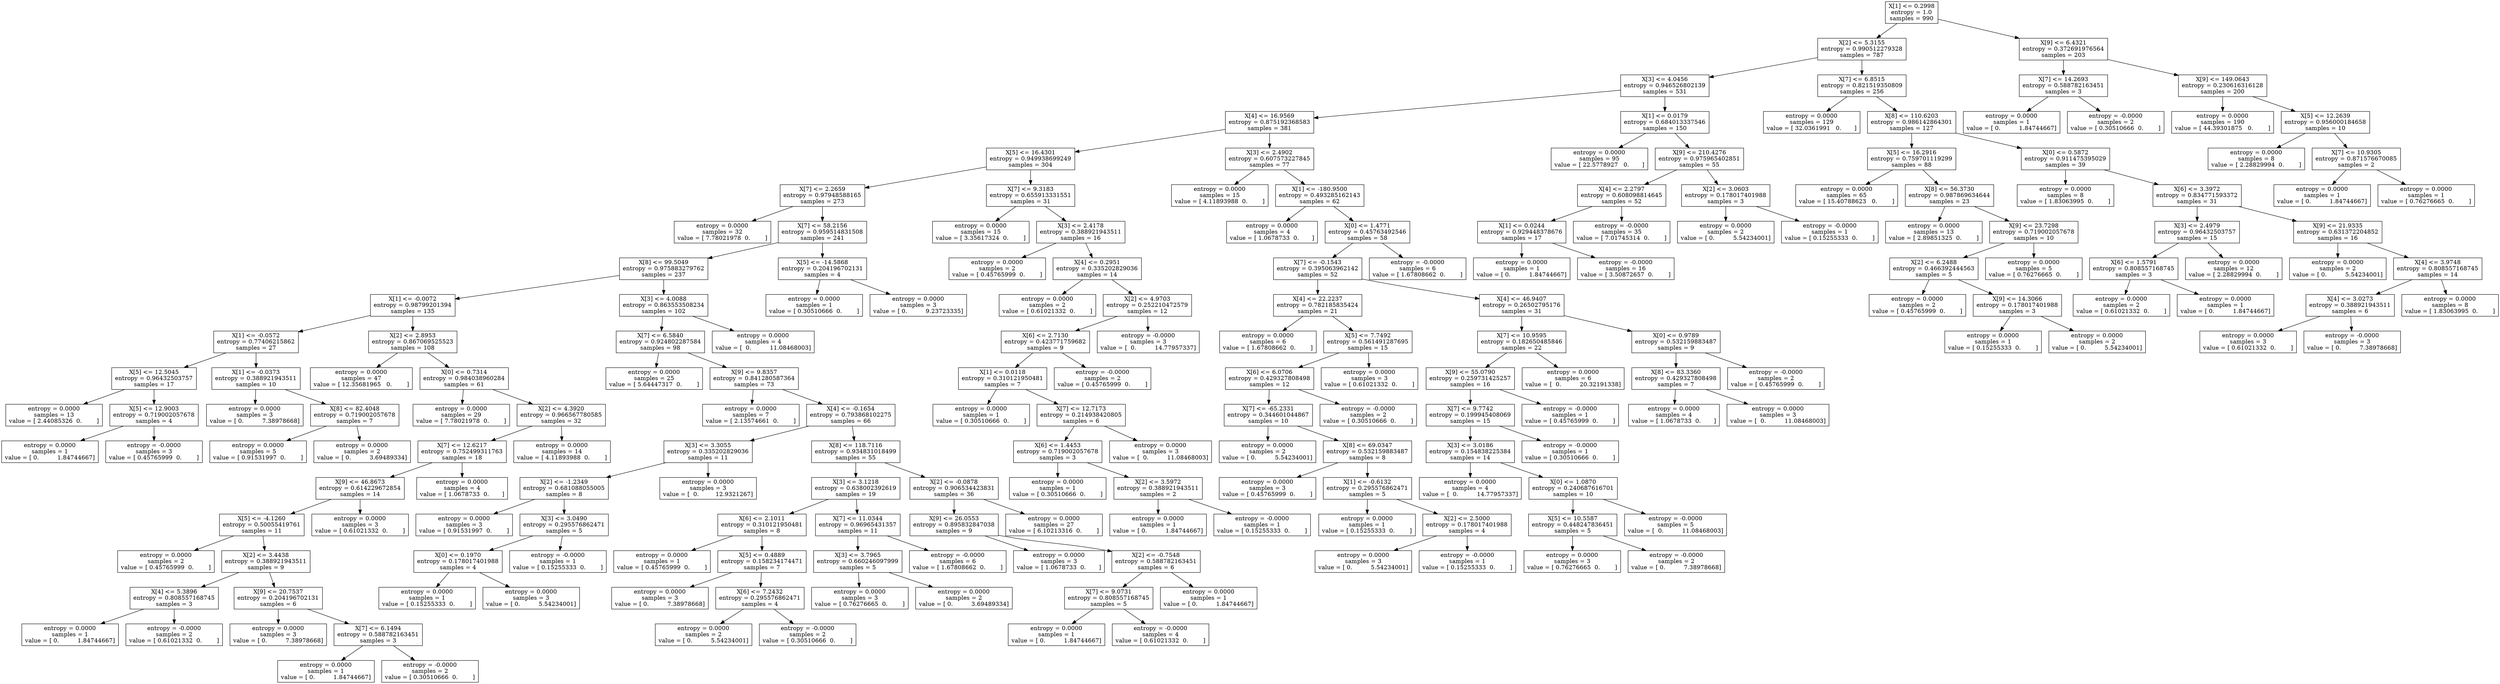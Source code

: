 digraph Tree {
0 [label="X[1] <= 0.2998\nentropy = 1.0\nsamples = 990", shape="box"] ;
1 [label="X[2] <= 5.3155\nentropy = 0.990512279328\nsamples = 787", shape="box"] ;
0 -> 1 ;
2 [label="X[3] <= 4.0456\nentropy = 0.946526802139\nsamples = 531", shape="box"] ;
1 -> 2 ;
3 [label="X[4] <= 16.9569\nentropy = 0.875192368583\nsamples = 381", shape="box"] ;
2 -> 3 ;
4 [label="X[5] <= 16.4301\nentropy = 0.949938699249\nsamples = 304", shape="box"] ;
3 -> 4 ;
5 [label="X[7] <= 2.2659\nentropy = 0.97948588165\nsamples = 273", shape="box"] ;
4 -> 5 ;
6 [label="entropy = 0.0000\nsamples = 32\nvalue = [ 7.78021978  0.        ]", shape="box"] ;
5 -> 6 ;
7 [label="X[7] <= 58.2156\nentropy = 0.959514831508\nsamples = 241", shape="box"] ;
5 -> 7 ;
8 [label="X[8] <= 99.5049\nentropy = 0.975883279762\nsamples = 237", shape="box"] ;
7 -> 8 ;
9 [label="X[1] <= -0.0072\nentropy = 0.98799201394\nsamples = 135", shape="box"] ;
8 -> 9 ;
10 [label="X[1] <= -0.0572\nentropy = 0.77406215862\nsamples = 27", shape="box"] ;
9 -> 10 ;
11 [label="X[5] <= 12.5045\nentropy = 0.96432503757\nsamples = 17", shape="box"] ;
10 -> 11 ;
12 [label="entropy = 0.0000\nsamples = 13\nvalue = [ 2.44085326  0.        ]", shape="box"] ;
11 -> 12 ;
13 [label="X[5] <= 12.9003\nentropy = 0.719002057678\nsamples = 4", shape="box"] ;
11 -> 13 ;
14 [label="entropy = 0.0000\nsamples = 1\nvalue = [ 0.          1.84744667]", shape="box"] ;
13 -> 14 ;
15 [label="entropy = -0.0000\nsamples = 3\nvalue = [ 0.45765999  0.        ]", shape="box"] ;
13 -> 15 ;
16 [label="X[1] <= -0.0373\nentropy = 0.388921943511\nsamples = 10", shape="box"] ;
10 -> 16 ;
17 [label="entropy = 0.0000\nsamples = 3\nvalue = [ 0.          7.38978668]", shape="box"] ;
16 -> 17 ;
18 [label="X[8] <= 82.4048\nentropy = 0.719002057678\nsamples = 7", shape="box"] ;
16 -> 18 ;
19 [label="entropy = 0.0000\nsamples = 5\nvalue = [ 0.91531997  0.        ]", shape="box"] ;
18 -> 19 ;
20 [label="entropy = 0.0000\nsamples = 2\nvalue = [ 0.          3.69489334]", shape="box"] ;
18 -> 20 ;
21 [label="X[2] <= 2.8953\nentropy = 0.867069525523\nsamples = 108", shape="box"] ;
9 -> 21 ;
22 [label="entropy = 0.0000\nsamples = 47\nvalue = [ 12.35681965   0.        ]", shape="box"] ;
21 -> 22 ;
23 [label="X[0] <= 0.7314\nentropy = 0.984038960284\nsamples = 61", shape="box"] ;
21 -> 23 ;
24 [label="entropy = 0.0000\nsamples = 29\nvalue = [ 7.78021978  0.        ]", shape="box"] ;
23 -> 24 ;
25 [label="X[2] <= 4.3920\nentropy = 0.966567780585\nsamples = 32", shape="box"] ;
23 -> 25 ;
26 [label="X[7] <= 12.6217\nentropy = 0.752499311763\nsamples = 18", shape="box"] ;
25 -> 26 ;
27 [label="X[9] <= 46.8673\nentropy = 0.614229672854\nsamples = 14", shape="box"] ;
26 -> 27 ;
28 [label="X[5] <= -4.1260\nentropy = 0.50055419761\nsamples = 11", shape="box"] ;
27 -> 28 ;
29 [label="entropy = 0.0000\nsamples = 2\nvalue = [ 0.45765999  0.        ]", shape="box"] ;
28 -> 29 ;
30 [label="X[2] <= 3.4438\nentropy = 0.388921943511\nsamples = 9", shape="box"] ;
28 -> 30 ;
31 [label="X[4] <= 5.3896\nentropy = 0.808557168745\nsamples = 3", shape="box"] ;
30 -> 31 ;
32 [label="entropy = 0.0000\nsamples = 1\nvalue = [ 0.          1.84744667]", shape="box"] ;
31 -> 32 ;
33 [label="entropy = -0.0000\nsamples = 2\nvalue = [ 0.61021332  0.        ]", shape="box"] ;
31 -> 33 ;
34 [label="X[9] <= 20.7537\nentropy = 0.204196702131\nsamples = 6", shape="box"] ;
30 -> 34 ;
35 [label="entropy = 0.0000\nsamples = 3\nvalue = [ 0.          7.38978668]", shape="box"] ;
34 -> 35 ;
36 [label="X[7] <= 6.1494\nentropy = 0.588782163451\nsamples = 3", shape="box"] ;
34 -> 36 ;
37 [label="entropy = 0.0000\nsamples = 1\nvalue = [ 0.          1.84744667]", shape="box"] ;
36 -> 37 ;
38 [label="entropy = -0.0000\nsamples = 2\nvalue = [ 0.30510666  0.        ]", shape="box"] ;
36 -> 38 ;
39 [label="entropy = 0.0000\nsamples = 3\nvalue = [ 0.61021332  0.        ]", shape="box"] ;
27 -> 39 ;
40 [label="entropy = 0.0000\nsamples = 4\nvalue = [ 1.0678733  0.       ]", shape="box"] ;
26 -> 40 ;
41 [label="entropy = 0.0000\nsamples = 14\nvalue = [ 4.11893988  0.        ]", shape="box"] ;
25 -> 41 ;
42 [label="X[3] <= 4.0088\nentropy = 0.863553508234\nsamples = 102", shape="box"] ;
8 -> 42 ;
43 [label="X[7] <= 6.5840\nentropy = 0.924802287584\nsamples = 98", shape="box"] ;
42 -> 43 ;
44 [label="entropy = 0.0000\nsamples = 25\nvalue = [ 5.64447317  0.        ]", shape="box"] ;
43 -> 44 ;
45 [label="X[9] <= 9.8357\nentropy = 0.841280587364\nsamples = 73", shape="box"] ;
43 -> 45 ;
46 [label="entropy = 0.0000\nsamples = 7\nvalue = [ 2.13574661  0.        ]", shape="box"] ;
45 -> 46 ;
47 [label="X[4] <= -0.1654\nentropy = 0.793868102275\nsamples = 66", shape="box"] ;
45 -> 47 ;
48 [label="X[3] <= 3.3055\nentropy = 0.335202829036\nsamples = 11", shape="box"] ;
47 -> 48 ;
49 [label="X[2] <= -1.2349\nentropy = 0.681088055005\nsamples = 8", shape="box"] ;
48 -> 49 ;
50 [label="entropy = 0.0000\nsamples = 3\nvalue = [ 0.91531997  0.        ]", shape="box"] ;
49 -> 50 ;
51 [label="X[3] <= 3.0490\nentropy = 0.295576862471\nsamples = 5", shape="box"] ;
49 -> 51 ;
52 [label="X[0] <= 0.1970\nentropy = 0.178017401988\nsamples = 4", shape="box"] ;
51 -> 52 ;
53 [label="entropy = 0.0000\nsamples = 1\nvalue = [ 0.15255333  0.        ]", shape="box"] ;
52 -> 53 ;
54 [label="entropy = 0.0000\nsamples = 3\nvalue = [ 0.          5.54234001]", shape="box"] ;
52 -> 54 ;
55 [label="entropy = -0.0000\nsamples = 1\nvalue = [ 0.15255333  0.        ]", shape="box"] ;
51 -> 55 ;
56 [label="entropy = 0.0000\nsamples = 3\nvalue = [  0.         12.9321267]", shape="box"] ;
48 -> 56 ;
57 [label="X[8] <= 118.7116\nentropy = 0.934831018499\nsamples = 55", shape="box"] ;
47 -> 57 ;
58 [label="X[3] <= 3.1218\nentropy = 0.638002392619\nsamples = 19", shape="box"] ;
57 -> 58 ;
59 [label="X[6] <= 2.1011\nentropy = 0.310121950481\nsamples = 8", shape="box"] ;
58 -> 59 ;
60 [label="entropy = 0.0000\nsamples = 1\nvalue = [ 0.45765999  0.        ]", shape="box"] ;
59 -> 60 ;
61 [label="X[5] <= 0.4889\nentropy = 0.158234174471\nsamples = 7", shape="box"] ;
59 -> 61 ;
62 [label="entropy = 0.0000\nsamples = 3\nvalue = [ 0.          7.38978668]", shape="box"] ;
61 -> 62 ;
63 [label="X[6] <= 7.2432\nentropy = 0.295576862471\nsamples = 4", shape="box"] ;
61 -> 63 ;
64 [label="entropy = 0.0000\nsamples = 2\nvalue = [ 0.          5.54234001]", shape="box"] ;
63 -> 64 ;
65 [label="entropy = -0.0000\nsamples = 2\nvalue = [ 0.30510666  0.        ]", shape="box"] ;
63 -> 65 ;
66 [label="X[7] <= 11.0344\nentropy = 0.96965431357\nsamples = 11", shape="box"] ;
58 -> 66 ;
67 [label="X[3] <= 3.7965\nentropy = 0.660246097999\nsamples = 5", shape="box"] ;
66 -> 67 ;
68 [label="entropy = 0.0000\nsamples = 3\nvalue = [ 0.76276665  0.        ]", shape="box"] ;
67 -> 68 ;
69 [label="entropy = 0.0000\nsamples = 2\nvalue = [ 0.          3.69489334]", shape="box"] ;
67 -> 69 ;
70 [label="entropy = -0.0000\nsamples = 6\nvalue = [ 1.67808662  0.        ]", shape="box"] ;
66 -> 70 ;
71 [label="X[2] <= -0.0878\nentropy = 0.906534423831\nsamples = 36", shape="box"] ;
57 -> 71 ;
72 [label="X[9] <= 26.0553\nentropy = 0.895832847038\nsamples = 9", shape="box"] ;
71 -> 72 ;
73 [label="entropy = 0.0000\nsamples = 3\nvalue = [ 1.0678733  0.       ]", shape="box"] ;
72 -> 73 ;
74 [label="X[2] <= -0.7548\nentropy = 0.588782163451\nsamples = 6", shape="box"] ;
72 -> 74 ;
75 [label="X[7] <= 9.0731\nentropy = 0.808557168745\nsamples = 5", shape="box"] ;
74 -> 75 ;
76 [label="entropy = 0.0000\nsamples = 1\nvalue = [ 0.          1.84744667]", shape="box"] ;
75 -> 76 ;
77 [label="entropy = -0.0000\nsamples = 4\nvalue = [ 0.61021332  0.        ]", shape="box"] ;
75 -> 77 ;
78 [label="entropy = 0.0000\nsamples = 1\nvalue = [ 0.          1.84744667]", shape="box"] ;
74 -> 78 ;
79 [label="entropy = 0.0000\nsamples = 27\nvalue = [ 6.10213316  0.        ]", shape="box"] ;
71 -> 79 ;
80 [label="entropy = 0.0000\nsamples = 4\nvalue = [  0.          11.08468003]", shape="box"] ;
42 -> 80 ;
81 [label="X[5] <= -14.5868\nentropy = 0.204196702131\nsamples = 4", shape="box"] ;
7 -> 81 ;
82 [label="entropy = 0.0000\nsamples = 1\nvalue = [ 0.30510666  0.        ]", shape="box"] ;
81 -> 82 ;
83 [label="entropy = 0.0000\nsamples = 3\nvalue = [ 0.          9.23723335]", shape="box"] ;
81 -> 83 ;
84 [label="X[7] <= 9.3183\nentropy = 0.655913331551\nsamples = 31", shape="box"] ;
4 -> 84 ;
85 [label="entropy = 0.0000\nsamples = 15\nvalue = [ 3.35617324  0.        ]", shape="box"] ;
84 -> 85 ;
86 [label="X[3] <= 2.4178\nentropy = 0.388921943511\nsamples = 16", shape="box"] ;
84 -> 86 ;
87 [label="entropy = 0.0000\nsamples = 2\nvalue = [ 0.45765999  0.        ]", shape="box"] ;
86 -> 87 ;
88 [label="X[4] <= 0.2951\nentropy = 0.335202829036\nsamples = 14", shape="box"] ;
86 -> 88 ;
89 [label="entropy = 0.0000\nsamples = 2\nvalue = [ 0.61021332  0.        ]", shape="box"] ;
88 -> 89 ;
90 [label="X[2] <= 4.9703\nentropy = 0.252210472579\nsamples = 12", shape="box"] ;
88 -> 90 ;
91 [label="X[6] <= 2.7130\nentropy = 0.423771759682\nsamples = 9", shape="box"] ;
90 -> 91 ;
92 [label="X[1] <= 0.0118\nentropy = 0.310121950481\nsamples = 7", shape="box"] ;
91 -> 92 ;
93 [label="entropy = 0.0000\nsamples = 1\nvalue = [ 0.30510666  0.        ]", shape="box"] ;
92 -> 93 ;
94 [label="X[7] <= 12.7173\nentropy = 0.214938420805\nsamples = 6", shape="box"] ;
92 -> 94 ;
95 [label="X[6] <= 1.4453\nentropy = 0.719002057678\nsamples = 3", shape="box"] ;
94 -> 95 ;
96 [label="entropy = 0.0000\nsamples = 1\nvalue = [ 0.30510666  0.        ]", shape="box"] ;
95 -> 96 ;
97 [label="X[2] <= 3.5972\nentropy = 0.388921943511\nsamples = 2", shape="box"] ;
95 -> 97 ;
98 [label="entropy = 0.0000\nsamples = 1\nvalue = [ 0.          1.84744667]", shape="box"] ;
97 -> 98 ;
99 [label="entropy = -0.0000\nsamples = 1\nvalue = [ 0.15255333  0.        ]", shape="box"] ;
97 -> 99 ;
100 [label="entropy = 0.0000\nsamples = 3\nvalue = [  0.          11.08468003]", shape="box"] ;
94 -> 100 ;
101 [label="entropy = -0.0000\nsamples = 2\nvalue = [ 0.45765999  0.        ]", shape="box"] ;
91 -> 101 ;
102 [label="entropy = -0.0000\nsamples = 3\nvalue = [  0.          14.77957337]", shape="box"] ;
90 -> 102 ;
103 [label="X[3] <= 2.4902\nentropy = 0.607573227845\nsamples = 77", shape="box"] ;
3 -> 103 ;
104 [label="entropy = 0.0000\nsamples = 15\nvalue = [ 4.11893988  0.        ]", shape="box"] ;
103 -> 104 ;
105 [label="X[1] <= -180.9500\nentropy = 0.493285162143\nsamples = 62", shape="box"] ;
103 -> 105 ;
106 [label="entropy = 0.0000\nsamples = 4\nvalue = [ 1.0678733  0.       ]", shape="box"] ;
105 -> 106 ;
107 [label="X[0] <= 1.4771\nentropy = 0.45763492546\nsamples = 58", shape="box"] ;
105 -> 107 ;
108 [label="X[7] <= -0.1543\nentropy = 0.395063962142\nsamples = 52", shape="box"] ;
107 -> 108 ;
109 [label="X[4] <= 22.2237\nentropy = 0.782185835424\nsamples = 21", shape="box"] ;
108 -> 109 ;
110 [label="entropy = 0.0000\nsamples = 6\nvalue = [ 1.67808662  0.        ]", shape="box"] ;
109 -> 110 ;
111 [label="X[5] <= 7.7492\nentropy = 0.561491287695\nsamples = 15", shape="box"] ;
109 -> 111 ;
112 [label="X[6] <= 6.0706\nentropy = 0.429327808498\nsamples = 12", shape="box"] ;
111 -> 112 ;
113 [label="X[7] <= -65.2331\nentropy = 0.344601044867\nsamples = 10", shape="box"] ;
112 -> 113 ;
114 [label="entropy = 0.0000\nsamples = 2\nvalue = [ 0.          5.54234001]", shape="box"] ;
113 -> 114 ;
115 [label="X[8] <= 69.0347\nentropy = 0.532159883487\nsamples = 8", shape="box"] ;
113 -> 115 ;
116 [label="entropy = 0.0000\nsamples = 3\nvalue = [ 0.45765999  0.        ]", shape="box"] ;
115 -> 116 ;
117 [label="X[1] <= -0.6132\nentropy = 0.295576862471\nsamples = 5", shape="box"] ;
115 -> 117 ;
118 [label="entropy = 0.0000\nsamples = 1\nvalue = [ 0.15255333  0.        ]", shape="box"] ;
117 -> 118 ;
119 [label="X[2] <= 2.5000\nentropy = 0.178017401988\nsamples = 4", shape="box"] ;
117 -> 119 ;
120 [label="entropy = 0.0000\nsamples = 3\nvalue = [ 0.          5.54234001]", shape="box"] ;
119 -> 120 ;
121 [label="entropy = -0.0000\nsamples = 1\nvalue = [ 0.15255333  0.        ]", shape="box"] ;
119 -> 121 ;
122 [label="entropy = -0.0000\nsamples = 2\nvalue = [ 0.30510666  0.        ]", shape="box"] ;
112 -> 122 ;
123 [label="entropy = 0.0000\nsamples = 3\nvalue = [ 0.61021332  0.        ]", shape="box"] ;
111 -> 123 ;
124 [label="X[4] <= 46.9407\nentropy = 0.26502795176\nsamples = 31", shape="box"] ;
108 -> 124 ;
125 [label="X[7] <= 10.9595\nentropy = 0.182650485846\nsamples = 22", shape="box"] ;
124 -> 125 ;
126 [label="X[9] <= 55.0790\nentropy = 0.259731425257\nsamples = 16", shape="box"] ;
125 -> 126 ;
127 [label="X[7] <= 9.7742\nentropy = 0.199945408069\nsamples = 15", shape="box"] ;
126 -> 127 ;
128 [label="X[3] <= 3.0186\nentropy = 0.154838225384\nsamples = 14", shape="box"] ;
127 -> 128 ;
129 [label="entropy = 0.0000\nsamples = 4\nvalue = [  0.          14.77957337]", shape="box"] ;
128 -> 129 ;
130 [label="X[0] <= 1.0870\nentropy = 0.240687616701\nsamples = 10", shape="box"] ;
128 -> 130 ;
131 [label="X[5] <= 10.5587\nentropy = 0.448247836451\nsamples = 5", shape="box"] ;
130 -> 131 ;
132 [label="entropy = 0.0000\nsamples = 3\nvalue = [ 0.76276665  0.        ]", shape="box"] ;
131 -> 132 ;
133 [label="entropy = -0.0000\nsamples = 2\nvalue = [ 0.          7.38978668]", shape="box"] ;
131 -> 133 ;
134 [label="entropy = -0.0000\nsamples = 5\nvalue = [  0.          11.08468003]", shape="box"] ;
130 -> 134 ;
135 [label="entropy = -0.0000\nsamples = 1\nvalue = [ 0.30510666  0.        ]", shape="box"] ;
127 -> 135 ;
136 [label="entropy = -0.0000\nsamples = 1\nvalue = [ 0.45765999  0.        ]", shape="box"] ;
126 -> 136 ;
137 [label="entropy = 0.0000\nsamples = 6\nvalue = [  0.          20.32191338]", shape="box"] ;
125 -> 137 ;
138 [label="X[0] <= 0.9789\nentropy = 0.532159883487\nsamples = 9", shape="box"] ;
124 -> 138 ;
139 [label="X[8] <= 83.3360\nentropy = 0.429327808498\nsamples = 7", shape="box"] ;
138 -> 139 ;
140 [label="entropy = 0.0000\nsamples = 4\nvalue = [ 1.0678733  0.       ]", shape="box"] ;
139 -> 140 ;
141 [label="entropy = 0.0000\nsamples = 3\nvalue = [  0.          11.08468003]", shape="box"] ;
139 -> 141 ;
142 [label="entropy = -0.0000\nsamples = 2\nvalue = [ 0.45765999  0.        ]", shape="box"] ;
138 -> 142 ;
143 [label="entropy = -0.0000\nsamples = 6\nvalue = [ 1.67808662  0.        ]", shape="box"] ;
107 -> 143 ;
144 [label="X[1] <= 0.0179\nentropy = 0.684013337546\nsamples = 150", shape="box"] ;
2 -> 144 ;
145 [label="entropy = 0.0000\nsamples = 95\nvalue = [ 22.5778927   0.       ]", shape="box"] ;
144 -> 145 ;
146 [label="X[9] <= 210.4276\nentropy = 0.975965402851\nsamples = 55", shape="box"] ;
144 -> 146 ;
147 [label="X[4] <= 2.2797\nentropy = 0.608098814645\nsamples = 52", shape="box"] ;
146 -> 147 ;
148 [label="X[1] <= 0.0244\nentropy = 0.929448378676\nsamples = 17", shape="box"] ;
147 -> 148 ;
149 [label="entropy = 0.0000\nsamples = 1\nvalue = [ 0.          1.84744667]", shape="box"] ;
148 -> 149 ;
150 [label="entropy = -0.0000\nsamples = 16\nvalue = [ 3.50872657  0.        ]", shape="box"] ;
148 -> 150 ;
151 [label="entropy = -0.0000\nsamples = 35\nvalue = [ 7.01745314  0.        ]", shape="box"] ;
147 -> 151 ;
152 [label="X[2] <= 3.0603\nentropy = 0.178017401988\nsamples = 3", shape="box"] ;
146 -> 152 ;
153 [label="entropy = 0.0000\nsamples = 2\nvalue = [ 0.          5.54234001]", shape="box"] ;
152 -> 153 ;
154 [label="entropy = -0.0000\nsamples = 1\nvalue = [ 0.15255333  0.        ]", shape="box"] ;
152 -> 154 ;
155 [label="X[7] <= 6.8515\nentropy = 0.821519350809\nsamples = 256", shape="box"] ;
1 -> 155 ;
156 [label="entropy = 0.0000\nsamples = 129\nvalue = [ 32.0361991   0.       ]", shape="box"] ;
155 -> 156 ;
157 [label="X[8] <= 110.6203\nentropy = 0.986142864301\nsamples = 127", shape="box"] ;
155 -> 157 ;
158 [label="X[5] <= 16.2916\nentropy = 0.759701119299\nsamples = 88", shape="box"] ;
157 -> 158 ;
159 [label="entropy = 0.0000\nsamples = 65\nvalue = [ 15.40788623   0.        ]", shape="box"] ;
158 -> 159 ;
160 [label="X[8] <= 56.3730\nentropy = 0.987869634644\nsamples = 23", shape="box"] ;
158 -> 160 ;
161 [label="entropy = 0.0000\nsamples = 13\nvalue = [ 2.89851325  0.        ]", shape="box"] ;
160 -> 161 ;
162 [label="X[9] <= 23.7298\nentropy = 0.719002057678\nsamples = 10", shape="box"] ;
160 -> 162 ;
163 [label="X[2] <= 6.2488\nentropy = 0.466392444563\nsamples = 5", shape="box"] ;
162 -> 163 ;
164 [label="entropy = 0.0000\nsamples = 2\nvalue = [ 0.45765999  0.        ]", shape="box"] ;
163 -> 164 ;
165 [label="X[9] <= 14.3066\nentropy = 0.178017401988\nsamples = 3", shape="box"] ;
163 -> 165 ;
166 [label="entropy = 0.0000\nsamples = 1\nvalue = [ 0.15255333  0.        ]", shape="box"] ;
165 -> 166 ;
167 [label="entropy = 0.0000\nsamples = 2\nvalue = [ 0.          5.54234001]", shape="box"] ;
165 -> 167 ;
168 [label="entropy = 0.0000\nsamples = 5\nvalue = [ 0.76276665  0.        ]", shape="box"] ;
162 -> 168 ;
169 [label="X[0] <= 0.5872\nentropy = 0.911475395029\nsamples = 39", shape="box"] ;
157 -> 169 ;
170 [label="entropy = 0.0000\nsamples = 8\nvalue = [ 1.83063995  0.        ]", shape="box"] ;
169 -> 170 ;
171 [label="X[6] <= 3.3972\nentropy = 0.834771593372\nsamples = 31", shape="box"] ;
169 -> 171 ;
172 [label="X[3] <= 2.4979\nentropy = 0.96432503757\nsamples = 15", shape="box"] ;
171 -> 172 ;
173 [label="X[6] <= 1.5791\nentropy = 0.808557168745\nsamples = 3", shape="box"] ;
172 -> 173 ;
174 [label="entropy = 0.0000\nsamples = 2\nvalue = [ 0.61021332  0.        ]", shape="box"] ;
173 -> 174 ;
175 [label="entropy = 0.0000\nsamples = 1\nvalue = [ 0.          1.84744667]", shape="box"] ;
173 -> 175 ;
176 [label="entropy = 0.0000\nsamples = 12\nvalue = [ 2.28829994  0.        ]", shape="box"] ;
172 -> 176 ;
177 [label="X[9] <= 21.9335\nentropy = 0.631372204852\nsamples = 16", shape="box"] ;
171 -> 177 ;
178 [label="entropy = 0.0000\nsamples = 2\nvalue = [ 0.          5.54234001]", shape="box"] ;
177 -> 178 ;
179 [label="X[4] <= 3.9748\nentropy = 0.808557168745\nsamples = 14", shape="box"] ;
177 -> 179 ;
180 [label="X[4] <= 3.0273\nentropy = 0.388921943511\nsamples = 6", shape="box"] ;
179 -> 180 ;
181 [label="entropy = 0.0000\nsamples = 3\nvalue = [ 0.61021332  0.        ]", shape="box"] ;
180 -> 181 ;
182 [label="entropy = -0.0000\nsamples = 3\nvalue = [ 0.          7.38978668]", shape="box"] ;
180 -> 182 ;
183 [label="entropy = 0.0000\nsamples = 8\nvalue = [ 1.83063995  0.        ]", shape="box"] ;
179 -> 183 ;
184 [label="X[9] <= 6.4321\nentropy = 0.372691976564\nsamples = 203", shape="box"] ;
0 -> 184 ;
185 [label="X[7] <= 14.2693\nentropy = 0.588782163451\nsamples = 3", shape="box"] ;
184 -> 185 ;
186 [label="entropy = 0.0000\nsamples = 1\nvalue = [ 0.          1.84744667]", shape="box"] ;
185 -> 186 ;
187 [label="entropy = -0.0000\nsamples = 2\nvalue = [ 0.30510666  0.        ]", shape="box"] ;
185 -> 187 ;
188 [label="X[9] <= 149.0643\nentropy = 0.230616316128\nsamples = 200", shape="box"] ;
184 -> 188 ;
189 [label="entropy = 0.0000\nsamples = 190\nvalue = [ 44.39301875   0.        ]", shape="box"] ;
188 -> 189 ;
190 [label="X[5] <= 12.2639\nentropy = 0.956000184658\nsamples = 10", shape="box"] ;
188 -> 190 ;
191 [label="entropy = 0.0000\nsamples = 8\nvalue = [ 2.28829994  0.        ]", shape="box"] ;
190 -> 191 ;
192 [label="X[7] <= 10.9305\nentropy = 0.871576670085\nsamples = 2", shape="box"] ;
190 -> 192 ;
193 [label="entropy = 0.0000\nsamples = 1\nvalue = [ 0.          1.84744667]", shape="box"] ;
192 -> 193 ;
194 [label="entropy = 0.0000\nsamples = 1\nvalue = [ 0.76276665  0.        ]", shape="box"] ;
192 -> 194 ;
}